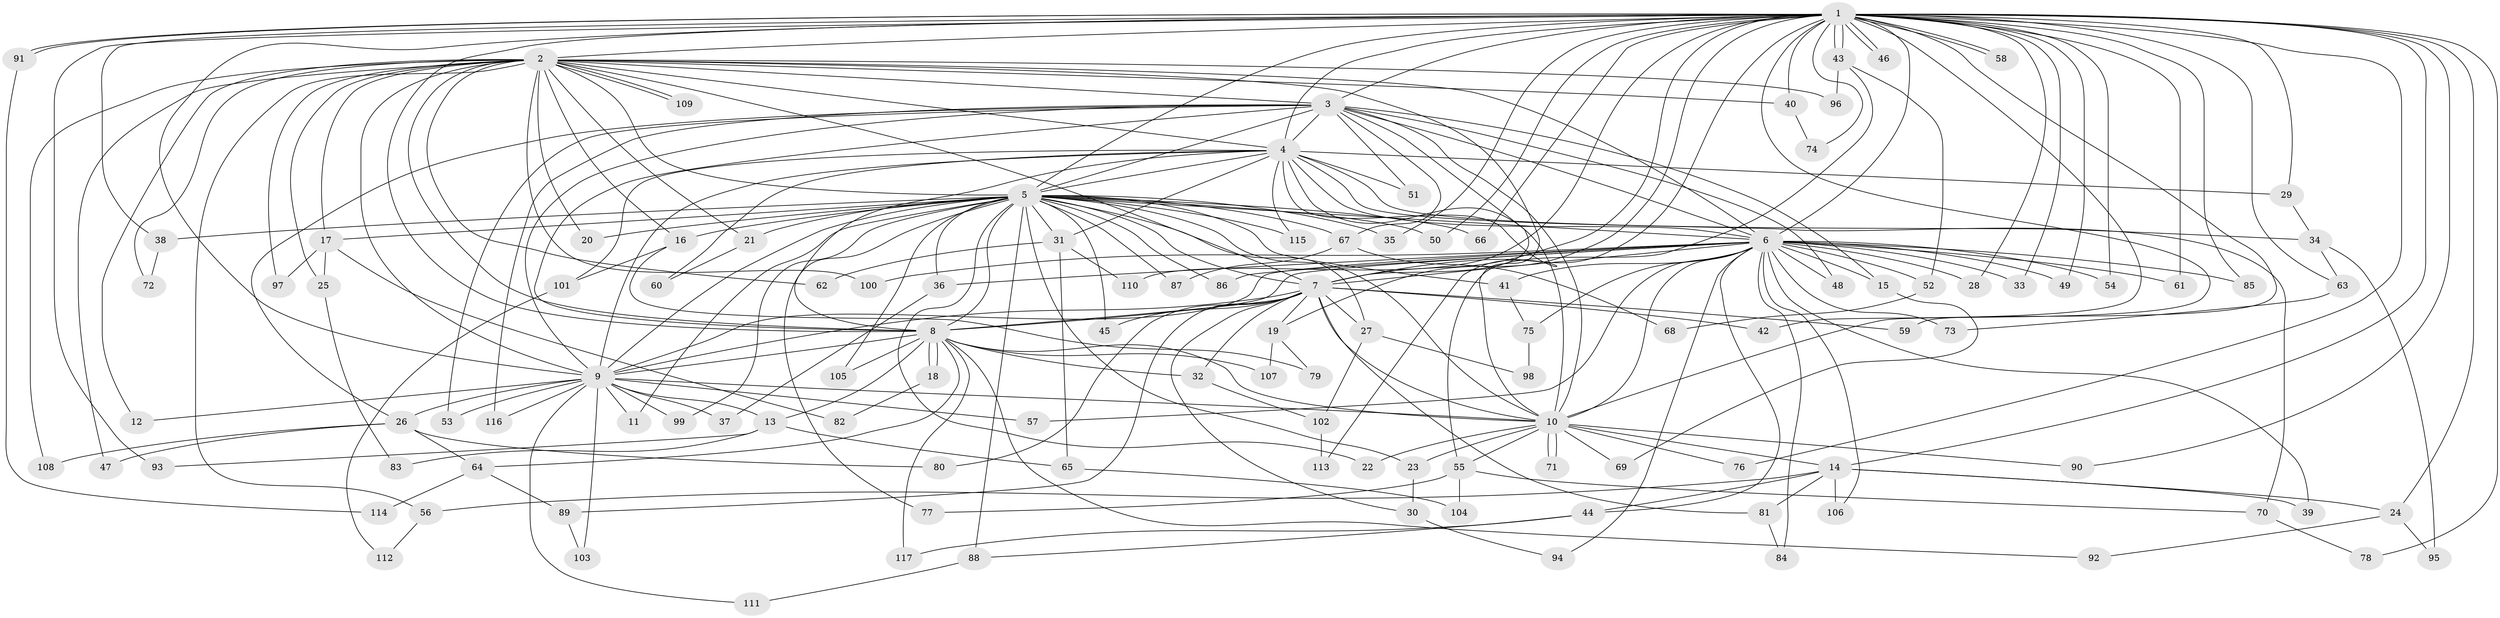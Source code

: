 // Generated by graph-tools (version 1.1) at 2025/46/03/09/25 04:46:10]
// undirected, 117 vertices, 259 edges
graph export_dot {
graph [start="1"]
  node [color=gray90,style=filled];
  1;
  2;
  3;
  4;
  5;
  6;
  7;
  8;
  9;
  10;
  11;
  12;
  13;
  14;
  15;
  16;
  17;
  18;
  19;
  20;
  21;
  22;
  23;
  24;
  25;
  26;
  27;
  28;
  29;
  30;
  31;
  32;
  33;
  34;
  35;
  36;
  37;
  38;
  39;
  40;
  41;
  42;
  43;
  44;
  45;
  46;
  47;
  48;
  49;
  50;
  51;
  52;
  53;
  54;
  55;
  56;
  57;
  58;
  59;
  60;
  61;
  62;
  63;
  64;
  65;
  66;
  67;
  68;
  69;
  70;
  71;
  72;
  73;
  74;
  75;
  76;
  77;
  78;
  79;
  80;
  81;
  82;
  83;
  84;
  85;
  86;
  87;
  88;
  89;
  90;
  91;
  92;
  93;
  94;
  95;
  96;
  97;
  98;
  99;
  100;
  101;
  102;
  103;
  104;
  105;
  106;
  107;
  108;
  109;
  110;
  111;
  112;
  113;
  114;
  115;
  116;
  117;
  1 -- 2;
  1 -- 3;
  1 -- 4;
  1 -- 5;
  1 -- 6;
  1 -- 7;
  1 -- 8;
  1 -- 9;
  1 -- 10;
  1 -- 14;
  1 -- 19;
  1 -- 24;
  1 -- 28;
  1 -- 29;
  1 -- 33;
  1 -- 35;
  1 -- 38;
  1 -- 40;
  1 -- 42;
  1 -- 43;
  1 -- 43;
  1 -- 46;
  1 -- 46;
  1 -- 49;
  1 -- 50;
  1 -- 54;
  1 -- 58;
  1 -- 58;
  1 -- 59;
  1 -- 61;
  1 -- 63;
  1 -- 66;
  1 -- 74;
  1 -- 76;
  1 -- 78;
  1 -- 85;
  1 -- 90;
  1 -- 91;
  1 -- 91;
  1 -- 93;
  1 -- 110;
  1 -- 113;
  2 -- 3;
  2 -- 4;
  2 -- 5;
  2 -- 6;
  2 -- 7;
  2 -- 8;
  2 -- 9;
  2 -- 10;
  2 -- 12;
  2 -- 16;
  2 -- 17;
  2 -- 20;
  2 -- 21;
  2 -- 25;
  2 -- 40;
  2 -- 47;
  2 -- 56;
  2 -- 62;
  2 -- 72;
  2 -- 96;
  2 -- 97;
  2 -- 100;
  2 -- 108;
  2 -- 109;
  2 -- 109;
  3 -- 4;
  3 -- 5;
  3 -- 6;
  3 -- 7;
  3 -- 8;
  3 -- 9;
  3 -- 10;
  3 -- 15;
  3 -- 26;
  3 -- 48;
  3 -- 51;
  3 -- 53;
  3 -- 67;
  3 -- 116;
  4 -- 5;
  4 -- 6;
  4 -- 7;
  4 -- 8;
  4 -- 9;
  4 -- 10;
  4 -- 29;
  4 -- 31;
  4 -- 34;
  4 -- 51;
  4 -- 60;
  4 -- 70;
  4 -- 101;
  4 -- 115;
  5 -- 6;
  5 -- 7;
  5 -- 8;
  5 -- 9;
  5 -- 10;
  5 -- 11;
  5 -- 16;
  5 -- 17;
  5 -- 20;
  5 -- 21;
  5 -- 22;
  5 -- 23;
  5 -- 27;
  5 -- 31;
  5 -- 35;
  5 -- 36;
  5 -- 38;
  5 -- 41;
  5 -- 45;
  5 -- 50;
  5 -- 66;
  5 -- 67;
  5 -- 77;
  5 -- 86;
  5 -- 87;
  5 -- 88;
  5 -- 99;
  5 -- 105;
  5 -- 115;
  6 -- 7;
  6 -- 8;
  6 -- 9;
  6 -- 10;
  6 -- 15;
  6 -- 28;
  6 -- 33;
  6 -- 36;
  6 -- 39;
  6 -- 41;
  6 -- 44;
  6 -- 48;
  6 -- 49;
  6 -- 52;
  6 -- 54;
  6 -- 57;
  6 -- 61;
  6 -- 73;
  6 -- 75;
  6 -- 84;
  6 -- 85;
  6 -- 86;
  6 -- 94;
  6 -- 100;
  6 -- 106;
  7 -- 8;
  7 -- 9;
  7 -- 10;
  7 -- 19;
  7 -- 27;
  7 -- 30;
  7 -- 32;
  7 -- 42;
  7 -- 45;
  7 -- 59;
  7 -- 80;
  7 -- 81;
  7 -- 89;
  8 -- 9;
  8 -- 10;
  8 -- 13;
  8 -- 18;
  8 -- 18;
  8 -- 32;
  8 -- 64;
  8 -- 92;
  8 -- 105;
  8 -- 107;
  8 -- 117;
  9 -- 10;
  9 -- 11;
  9 -- 12;
  9 -- 13;
  9 -- 26;
  9 -- 37;
  9 -- 53;
  9 -- 57;
  9 -- 99;
  9 -- 103;
  9 -- 111;
  9 -- 116;
  10 -- 14;
  10 -- 22;
  10 -- 23;
  10 -- 55;
  10 -- 69;
  10 -- 71;
  10 -- 71;
  10 -- 76;
  10 -- 90;
  13 -- 65;
  13 -- 83;
  13 -- 93;
  14 -- 24;
  14 -- 39;
  14 -- 44;
  14 -- 56;
  14 -- 81;
  14 -- 106;
  15 -- 69;
  16 -- 79;
  16 -- 101;
  17 -- 25;
  17 -- 82;
  17 -- 97;
  18 -- 82;
  19 -- 79;
  19 -- 107;
  21 -- 60;
  23 -- 30;
  24 -- 92;
  24 -- 95;
  25 -- 83;
  26 -- 47;
  26 -- 64;
  26 -- 80;
  26 -- 108;
  27 -- 98;
  27 -- 102;
  29 -- 34;
  30 -- 94;
  31 -- 62;
  31 -- 65;
  31 -- 110;
  32 -- 102;
  34 -- 63;
  34 -- 95;
  36 -- 37;
  38 -- 72;
  40 -- 74;
  41 -- 75;
  43 -- 52;
  43 -- 55;
  43 -- 96;
  44 -- 88;
  44 -- 117;
  52 -- 68;
  55 -- 70;
  55 -- 77;
  55 -- 104;
  56 -- 112;
  63 -- 73;
  64 -- 89;
  64 -- 114;
  65 -- 104;
  67 -- 68;
  67 -- 87;
  70 -- 78;
  75 -- 98;
  81 -- 84;
  88 -- 111;
  89 -- 103;
  91 -- 114;
  101 -- 112;
  102 -- 113;
}
